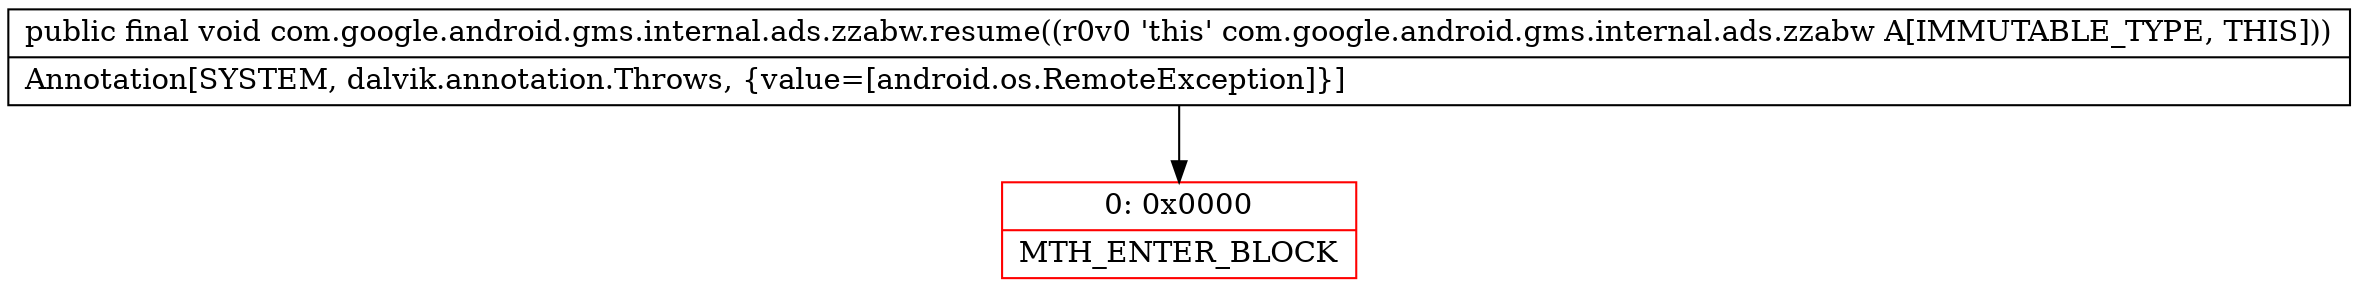 digraph "CFG forcom.google.android.gms.internal.ads.zzabw.resume()V" {
subgraph cluster_Region_1850871766 {
label = "R(0)";
node [shape=record,color=blue];
}
Node_0 [shape=record,color=red,label="{0\:\ 0x0000|MTH_ENTER_BLOCK\l}"];
MethodNode[shape=record,label="{public final void com.google.android.gms.internal.ads.zzabw.resume((r0v0 'this' com.google.android.gms.internal.ads.zzabw A[IMMUTABLE_TYPE, THIS]))  | Annotation[SYSTEM, dalvik.annotation.Throws, \{value=[android.os.RemoteException]\}]\l}"];
MethodNode -> Node_0;
}

